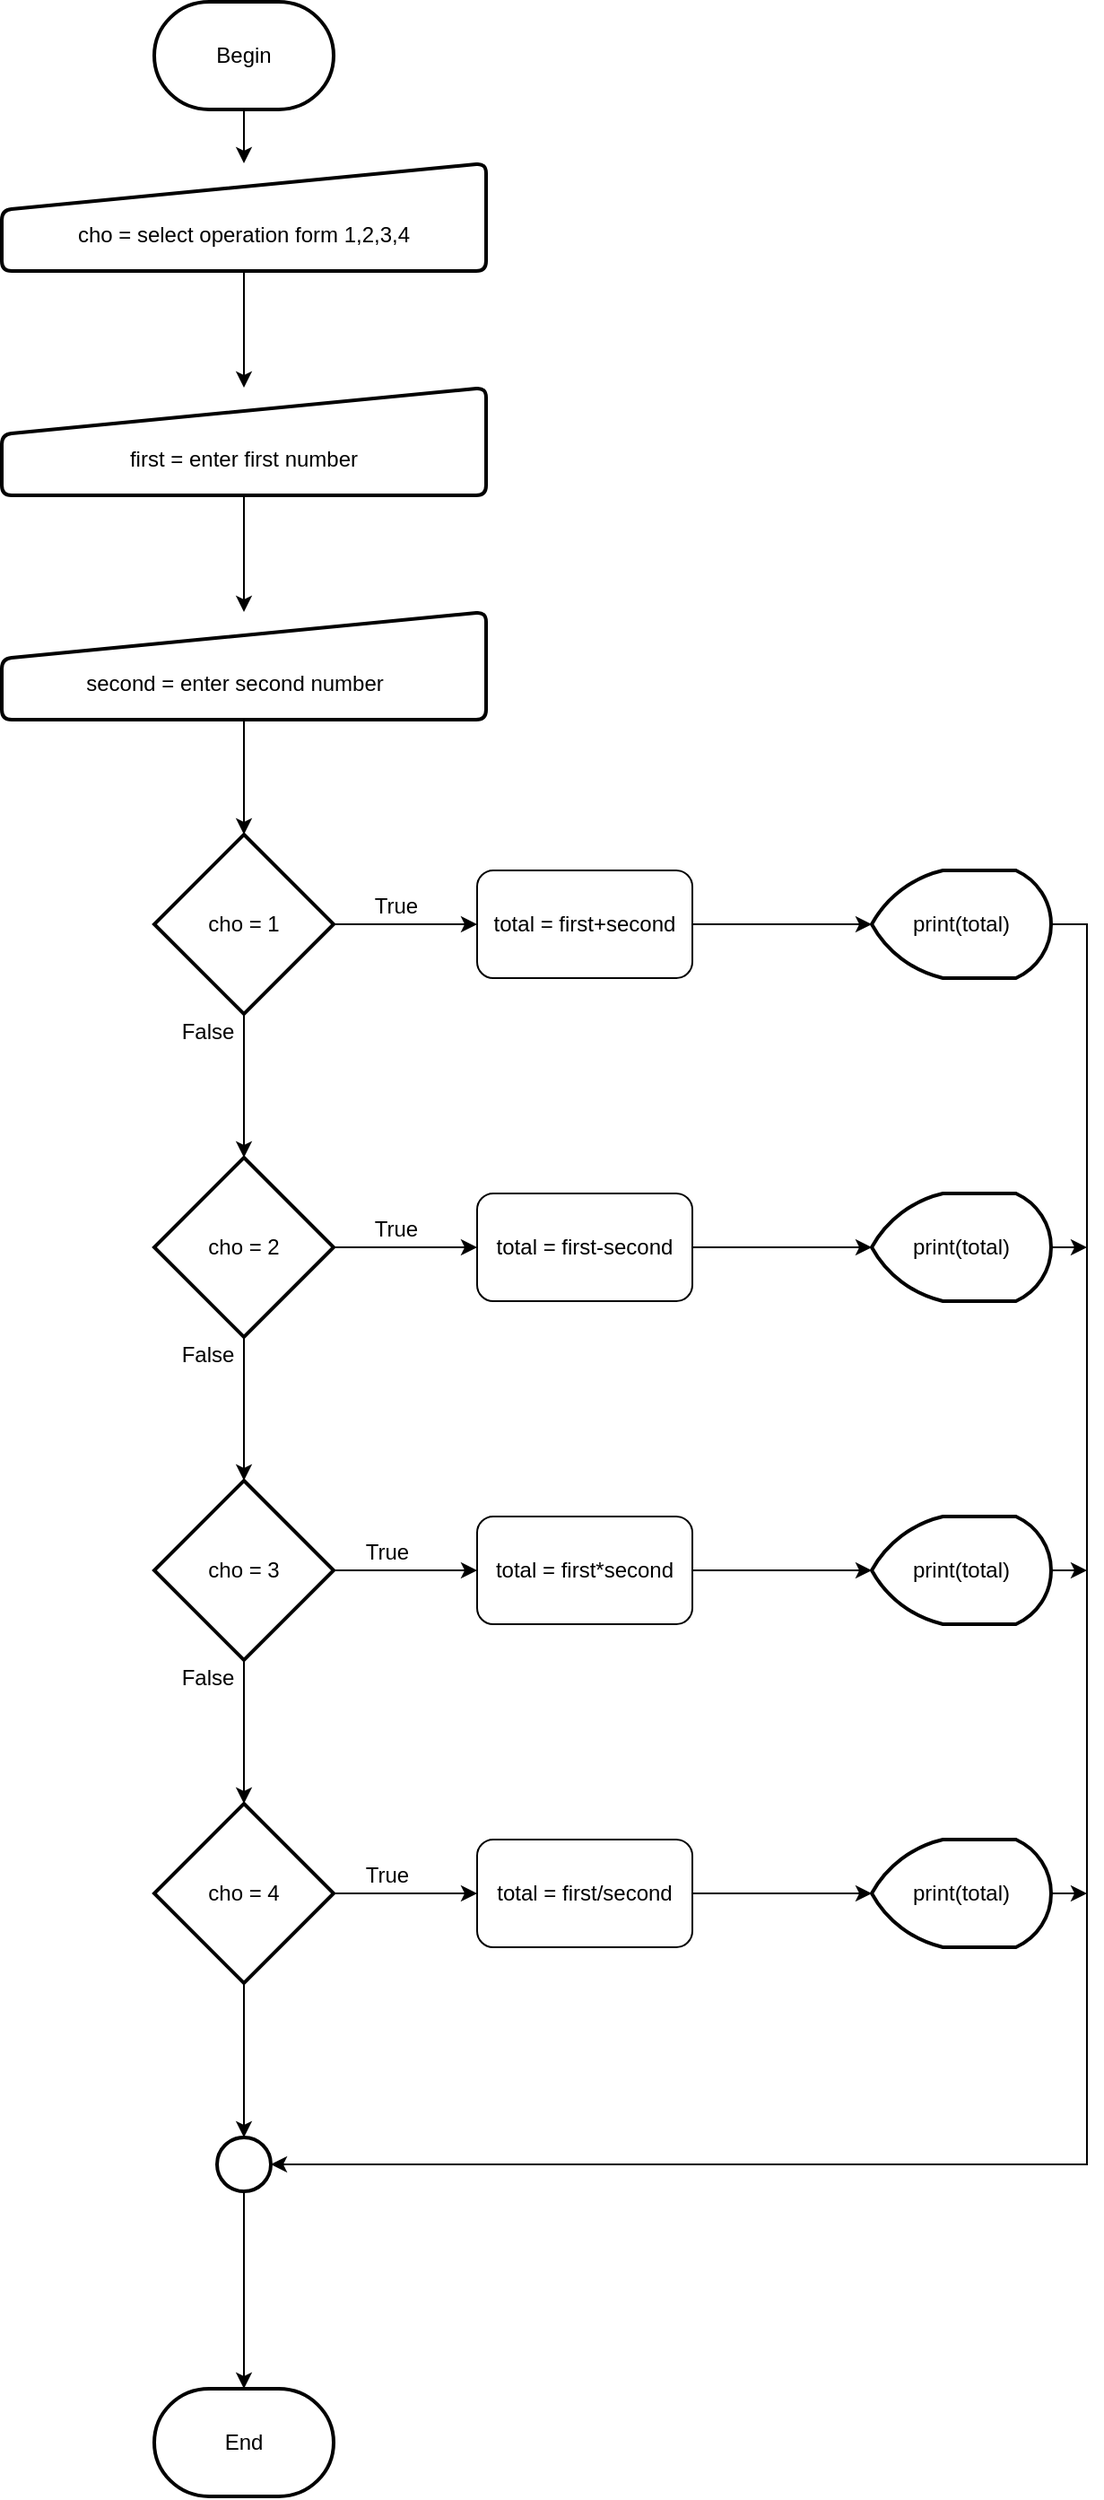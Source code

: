 <mxfile version="10.9.4" type="github"><diagram id="qpl4F51vXfDz8o5bAtu1" name="Page-1"><mxGraphModel dx="868" dy="484" grid="1" gridSize="10" guides="1" tooltips="1" connect="1" arrows="1" fold="1" page="1" pageScale="1" pageWidth="827" pageHeight="1169" math="0" shadow="0"><root><mxCell id="0"/><mxCell id="1" parent="0"/><mxCell id="n-U-2y7xzHylyCTEs2Xr-7" style="edgeStyle=orthogonalEdgeStyle;rounded=0;orthogonalLoop=1;jettySize=auto;html=1;exitX=0.5;exitY=1;exitDx=0;exitDy=0;exitPerimeter=0;entryX=0.5;entryY=0;entryDx=0;entryDy=0;" edge="1" parent="1" source="n-U-2y7xzHylyCTEs2Xr-1" target="n-U-2y7xzHylyCTEs2Xr-2"><mxGeometry relative="1" as="geometry"/></mxCell><mxCell id="n-U-2y7xzHylyCTEs2Xr-1" value="Begin" style="strokeWidth=2;html=1;shape=mxgraph.flowchart.terminator;whiteSpace=wrap;" vertex="1" parent="1"><mxGeometry x="120" y="20" width="100" height="60" as="geometry"/></mxCell><mxCell id="n-U-2y7xzHylyCTEs2Xr-56" style="edgeStyle=orthogonalEdgeStyle;rounded=0;orthogonalLoop=1;jettySize=auto;html=1;exitX=0.5;exitY=1;exitDx=0;exitDy=0;entryX=0.5;entryY=0;entryDx=0;entryDy=0;" edge="1" parent="1" source="n-U-2y7xzHylyCTEs2Xr-2" target="n-U-2y7xzHylyCTEs2Xr-54"><mxGeometry relative="1" as="geometry"/></mxCell><mxCell id="n-U-2y7xzHylyCTEs2Xr-2" value="" style="verticalLabelPosition=bottom;verticalAlign=top;html=1;strokeWidth=2;shape=manualInput;whiteSpace=wrap;rounded=1;size=26;arcSize=11;" vertex="1" parent="1"><mxGeometry x="35" y="110" width="270" height="60" as="geometry"/></mxCell><mxCell id="n-U-2y7xzHylyCTEs2Xr-15" value="" style="edgeStyle=orthogonalEdgeStyle;rounded=0;orthogonalLoop=1;jettySize=auto;html=1;" edge="1" parent="1" source="n-U-2y7xzHylyCTEs2Xr-12" target="n-U-2y7xzHylyCTEs2Xr-14"><mxGeometry relative="1" as="geometry"/></mxCell><mxCell id="n-U-2y7xzHylyCTEs2Xr-28" style="edgeStyle=orthogonalEdgeStyle;rounded=0;orthogonalLoop=1;jettySize=auto;html=1;exitX=1;exitY=0.5;exitDx=0;exitDy=0;exitPerimeter=0;entryX=0;entryY=0.5;entryDx=0;entryDy=0;" edge="1" parent="1" source="n-U-2y7xzHylyCTEs2Xr-12" target="n-U-2y7xzHylyCTEs2Xr-26"><mxGeometry relative="1" as="geometry"/></mxCell><mxCell id="n-U-2y7xzHylyCTEs2Xr-12" value="cho = 1" style="strokeWidth=2;html=1;shape=mxgraph.flowchart.decision;whiteSpace=wrap;" vertex="1" parent="1"><mxGeometry x="120" y="484" width="100" height="100" as="geometry"/></mxCell><mxCell id="n-U-2y7xzHylyCTEs2Xr-17" value="" style="edgeStyle=orthogonalEdgeStyle;rounded=0;orthogonalLoop=1;jettySize=auto;html=1;" edge="1" parent="1" source="n-U-2y7xzHylyCTEs2Xr-14" target="n-U-2y7xzHylyCTEs2Xr-16"><mxGeometry relative="1" as="geometry"/></mxCell><mxCell id="n-U-2y7xzHylyCTEs2Xr-21" style="edgeStyle=orthogonalEdgeStyle;rounded=0;orthogonalLoop=1;jettySize=auto;html=1;exitX=1;exitY=0.5;exitDx=0;exitDy=0;exitPerimeter=0;entryX=0;entryY=0.5;entryDx=0;entryDy=0;" edge="1" parent="1" source="n-U-2y7xzHylyCTEs2Xr-14" target="n-U-2y7xzHylyCTEs2Xr-20"><mxGeometry relative="1" as="geometry"/></mxCell><mxCell id="n-U-2y7xzHylyCTEs2Xr-14" value="&lt;span style=&quot;white-space: normal&quot;&gt;cho = 2&lt;/span&gt;" style="strokeWidth=2;html=1;shape=mxgraph.flowchart.decision;whiteSpace=wrap;" vertex="1" parent="1"><mxGeometry x="120" y="664" width="100" height="100" as="geometry"/></mxCell><mxCell id="n-U-2y7xzHylyCTEs2Xr-19" value="" style="edgeStyle=orthogonalEdgeStyle;rounded=0;orthogonalLoop=1;jettySize=auto;html=1;" edge="1" parent="1" source="n-U-2y7xzHylyCTEs2Xr-16" target="n-U-2y7xzHylyCTEs2Xr-18"><mxGeometry relative="1" as="geometry"/></mxCell><mxCell id="n-U-2y7xzHylyCTEs2Xr-30" style="edgeStyle=orthogonalEdgeStyle;rounded=0;orthogonalLoop=1;jettySize=auto;html=1;exitX=1;exitY=0.5;exitDx=0;exitDy=0;exitPerimeter=0;entryX=0;entryY=0.5;entryDx=0;entryDy=0;" edge="1" parent="1" source="n-U-2y7xzHylyCTEs2Xr-16" target="n-U-2y7xzHylyCTEs2Xr-22"><mxGeometry relative="1" as="geometry"/></mxCell><mxCell id="n-U-2y7xzHylyCTEs2Xr-16" value="&lt;span style=&quot;white-space: normal&quot;&gt;cho = 3&lt;/span&gt;" style="strokeWidth=2;html=1;shape=mxgraph.flowchart.decision;whiteSpace=wrap;" vertex="1" parent="1"><mxGeometry x="120" y="844" width="100" height="100" as="geometry"/></mxCell><mxCell id="n-U-2y7xzHylyCTEs2Xr-31" style="edgeStyle=orthogonalEdgeStyle;rounded=0;orthogonalLoop=1;jettySize=auto;html=1;exitX=1;exitY=0.5;exitDx=0;exitDy=0;exitPerimeter=0;entryX=0;entryY=0.5;entryDx=0;entryDy=0;" edge="1" parent="1" source="n-U-2y7xzHylyCTEs2Xr-18" target="n-U-2y7xzHylyCTEs2Xr-24"><mxGeometry relative="1" as="geometry"/></mxCell><mxCell id="n-U-2y7xzHylyCTEs2Xr-51" style="edgeStyle=orthogonalEdgeStyle;rounded=0;orthogonalLoop=1;jettySize=auto;html=1;exitX=0.5;exitY=1;exitDx=0;exitDy=0;exitPerimeter=0;entryX=0.5;entryY=0;entryDx=0;entryDy=0;entryPerimeter=0;" edge="1" parent="1" source="n-U-2y7xzHylyCTEs2Xr-18" target="n-U-2y7xzHylyCTEs2Xr-46"><mxGeometry relative="1" as="geometry"/></mxCell><mxCell id="n-U-2y7xzHylyCTEs2Xr-18" value="&lt;span style=&quot;white-space: normal&quot;&gt;cho = 4&lt;/span&gt;" style="strokeWidth=2;html=1;shape=mxgraph.flowchart.decision;whiteSpace=wrap;" vertex="1" parent="1"><mxGeometry x="120" y="1024" width="100" height="100" as="geometry"/></mxCell><mxCell id="n-U-2y7xzHylyCTEs2Xr-43" style="edgeStyle=orthogonalEdgeStyle;rounded=0;orthogonalLoop=1;jettySize=auto;html=1;exitX=1;exitY=0.5;exitDx=0;exitDy=0;entryX=0;entryY=0.5;entryDx=0;entryDy=0;entryPerimeter=0;" edge="1" parent="1" source="n-U-2y7xzHylyCTEs2Xr-20" target="n-U-2y7xzHylyCTEs2Xr-32"><mxGeometry relative="1" as="geometry"/></mxCell><mxCell id="n-U-2y7xzHylyCTEs2Xr-20" value="total =&amp;nbsp;&lt;span style=&quot;white-space: normal&quot;&gt;first-second&lt;/span&gt;" style="rounded=1;whiteSpace=wrap;html=1;" vertex="1" parent="1"><mxGeometry x="300" y="684" width="120" height="60" as="geometry"/></mxCell><mxCell id="n-U-2y7xzHylyCTEs2Xr-44" style="edgeStyle=orthogonalEdgeStyle;rounded=0;orthogonalLoop=1;jettySize=auto;html=1;exitX=1;exitY=0.5;exitDx=0;exitDy=0;entryX=0;entryY=0.5;entryDx=0;entryDy=0;entryPerimeter=0;" edge="1" parent="1" source="n-U-2y7xzHylyCTEs2Xr-22" target="n-U-2y7xzHylyCTEs2Xr-33"><mxGeometry relative="1" as="geometry"/></mxCell><mxCell id="n-U-2y7xzHylyCTEs2Xr-22" value="total =&amp;nbsp;&lt;span style=&quot;white-space: normal&quot;&gt;first*second&lt;/span&gt;" style="rounded=1;whiteSpace=wrap;html=1;" vertex="1" parent="1"><mxGeometry x="300" y="864" width="120" height="60" as="geometry"/></mxCell><mxCell id="n-U-2y7xzHylyCTEs2Xr-45" style="edgeStyle=orthogonalEdgeStyle;rounded=0;orthogonalLoop=1;jettySize=auto;html=1;exitX=1;exitY=0.5;exitDx=0;exitDy=0;entryX=0;entryY=0.5;entryDx=0;entryDy=0;entryPerimeter=0;" edge="1" parent="1" source="n-U-2y7xzHylyCTEs2Xr-24" target="n-U-2y7xzHylyCTEs2Xr-35"><mxGeometry relative="1" as="geometry"/></mxCell><mxCell id="n-U-2y7xzHylyCTEs2Xr-24" value="total =&amp;nbsp;&lt;span style=&quot;white-space: normal&quot;&gt;first/second&lt;/span&gt;" style="rounded=1;whiteSpace=wrap;html=1;" vertex="1" parent="1"><mxGeometry x="300" y="1044" width="120" height="60" as="geometry"/></mxCell><mxCell id="n-U-2y7xzHylyCTEs2Xr-42" style="edgeStyle=orthogonalEdgeStyle;rounded=0;orthogonalLoop=1;jettySize=auto;html=1;exitX=1;exitY=0.5;exitDx=0;exitDy=0;entryX=0;entryY=0.5;entryDx=0;entryDy=0;entryPerimeter=0;" edge="1" parent="1" source="n-U-2y7xzHylyCTEs2Xr-26" target="n-U-2y7xzHylyCTEs2Xr-39"><mxGeometry relative="1" as="geometry"/></mxCell><mxCell id="n-U-2y7xzHylyCTEs2Xr-26" value="total = first+second" style="rounded=1;whiteSpace=wrap;html=1;" vertex="1" parent="1"><mxGeometry x="300" y="504" width="120" height="60" as="geometry"/></mxCell><mxCell id="n-U-2y7xzHylyCTEs2Xr-48" style="edgeStyle=orthogonalEdgeStyle;rounded=0;orthogonalLoop=1;jettySize=auto;html=1;exitX=1;exitY=0.5;exitDx=0;exitDy=0;exitPerimeter=0;" edge="1" parent="1" source="n-U-2y7xzHylyCTEs2Xr-32"><mxGeometry relative="1" as="geometry"><mxPoint x="640" y="714" as="targetPoint"/></mxGeometry></mxCell><mxCell id="n-U-2y7xzHylyCTEs2Xr-32" value="&lt;span style=&quot;white-space: normal&quot;&gt;print(total)&lt;/span&gt;" style="strokeWidth=2;html=1;shape=mxgraph.flowchart.display;whiteSpace=wrap;" vertex="1" parent="1"><mxGeometry x="520" y="684" width="100" height="60" as="geometry"/></mxCell><mxCell id="n-U-2y7xzHylyCTEs2Xr-47" style="edgeStyle=orthogonalEdgeStyle;rounded=0;orthogonalLoop=1;jettySize=auto;html=1;exitX=1;exitY=0.5;exitDx=0;exitDy=0;exitPerimeter=0;entryX=1;entryY=0.5;entryDx=0;entryDy=0;entryPerimeter=0;" edge="1" parent="1" source="n-U-2y7xzHylyCTEs2Xr-39" target="n-U-2y7xzHylyCTEs2Xr-46"><mxGeometry relative="1" as="geometry"/></mxCell><mxCell id="n-U-2y7xzHylyCTEs2Xr-39" value="print(total)" style="strokeWidth=2;html=1;shape=mxgraph.flowchart.display;whiteSpace=wrap;" vertex="1" parent="1"><mxGeometry x="520" y="504" width="100" height="60" as="geometry"/></mxCell><mxCell id="n-U-2y7xzHylyCTEs2Xr-49" style="edgeStyle=orthogonalEdgeStyle;rounded=0;orthogonalLoop=1;jettySize=auto;html=1;exitX=1;exitY=0.5;exitDx=0;exitDy=0;exitPerimeter=0;" edge="1" parent="1" source="n-U-2y7xzHylyCTEs2Xr-33"><mxGeometry relative="1" as="geometry"><mxPoint x="640" y="894" as="targetPoint"/></mxGeometry></mxCell><mxCell id="n-U-2y7xzHylyCTEs2Xr-33" value="&lt;span style=&quot;white-space: normal&quot;&gt;print(total)&lt;/span&gt;" style="strokeWidth=2;html=1;shape=mxgraph.flowchart.display;whiteSpace=wrap;" vertex="1" parent="1"><mxGeometry x="520" y="864" width="100" height="60" as="geometry"/></mxCell><mxCell id="n-U-2y7xzHylyCTEs2Xr-50" style="edgeStyle=orthogonalEdgeStyle;rounded=0;orthogonalLoop=1;jettySize=auto;html=1;exitX=1;exitY=0.5;exitDx=0;exitDy=0;exitPerimeter=0;" edge="1" parent="1" source="n-U-2y7xzHylyCTEs2Xr-35"><mxGeometry relative="1" as="geometry"><mxPoint x="640" y="1074" as="targetPoint"/></mxGeometry></mxCell><mxCell id="n-U-2y7xzHylyCTEs2Xr-35" value="&lt;span style=&quot;white-space: normal&quot;&gt;print(total)&lt;/span&gt;" style="strokeWidth=2;html=1;shape=mxgraph.flowchart.display;whiteSpace=wrap;" vertex="1" parent="1"><mxGeometry x="520" y="1044" width="100" height="60" as="geometry"/></mxCell><mxCell id="n-U-2y7xzHylyCTEs2Xr-53" style="edgeStyle=orthogonalEdgeStyle;rounded=0;orthogonalLoop=1;jettySize=auto;html=1;exitX=0.5;exitY=1;exitDx=0;exitDy=0;exitPerimeter=0;entryX=0.5;entryY=0;entryDx=0;entryDy=0;entryPerimeter=0;" edge="1" parent="1" source="n-U-2y7xzHylyCTEs2Xr-46" target="n-U-2y7xzHylyCTEs2Xr-52"><mxGeometry relative="1" as="geometry"/></mxCell><mxCell id="n-U-2y7xzHylyCTEs2Xr-46" value="" style="verticalLabelPosition=bottom;verticalAlign=top;html=1;strokeWidth=2;shape=mxgraph.flowchart.on-page_reference;" vertex="1" parent="1"><mxGeometry x="155" y="1210" width="30" height="30" as="geometry"/></mxCell><mxCell id="n-U-2y7xzHylyCTEs2Xr-52" value="End" style="strokeWidth=2;html=1;shape=mxgraph.flowchart.terminator;whiteSpace=wrap;" vertex="1" parent="1"><mxGeometry x="120" y="1350" width="100" height="60" as="geometry"/></mxCell><mxCell id="n-U-2y7xzHylyCTEs2Xr-57" style="edgeStyle=orthogonalEdgeStyle;rounded=0;orthogonalLoop=1;jettySize=auto;html=1;entryX=0.5;entryY=0;entryDx=0;entryDy=0;" edge="1" parent="1" source="n-U-2y7xzHylyCTEs2Xr-54" target="n-U-2y7xzHylyCTEs2Xr-55"><mxGeometry relative="1" as="geometry"/></mxCell><mxCell id="n-U-2y7xzHylyCTEs2Xr-54" value="" style="verticalLabelPosition=bottom;verticalAlign=top;html=1;strokeWidth=2;shape=manualInput;whiteSpace=wrap;rounded=1;size=26;arcSize=11;" vertex="1" parent="1"><mxGeometry x="35" y="235" width="270" height="60" as="geometry"/></mxCell><mxCell id="n-U-2y7xzHylyCTEs2Xr-58" style="edgeStyle=orthogonalEdgeStyle;rounded=0;orthogonalLoop=1;jettySize=auto;html=1;exitX=0.5;exitY=1;exitDx=0;exitDy=0;entryX=0.5;entryY=0;entryDx=0;entryDy=0;entryPerimeter=0;" edge="1" parent="1" source="n-U-2y7xzHylyCTEs2Xr-55" target="n-U-2y7xzHylyCTEs2Xr-12"><mxGeometry relative="1" as="geometry"/></mxCell><mxCell id="n-U-2y7xzHylyCTEs2Xr-55" value="" style="verticalLabelPosition=bottom;verticalAlign=top;html=1;strokeWidth=2;shape=manualInput;whiteSpace=wrap;rounded=1;size=26;arcSize=11;" vertex="1" parent="1"><mxGeometry x="35" y="360" width="270" height="60" as="geometry"/></mxCell><mxCell id="n-U-2y7xzHylyCTEs2Xr-59" value="cho = select operation form 1,2,3,4" style="text;html=1;strokeColor=none;fillColor=none;align=center;verticalAlign=middle;whiteSpace=wrap;rounded=0;" vertex="1" parent="1"><mxGeometry x="45" y="140" width="250" height="20" as="geometry"/></mxCell><mxCell id="n-U-2y7xzHylyCTEs2Xr-60" value="first = enter first number" style="text;html=1;strokeColor=none;fillColor=none;align=center;verticalAlign=middle;whiteSpace=wrap;rounded=0;" vertex="1" parent="1"><mxGeometry x="85" y="265" width="170" height="20" as="geometry"/></mxCell><mxCell id="n-U-2y7xzHylyCTEs2Xr-61" value="second = enter second number" style="text;html=1;strokeColor=none;fillColor=none;align=center;verticalAlign=middle;whiteSpace=wrap;rounded=0;" vertex="1" parent="1"><mxGeometry x="80" y="390" width="170" height="20" as="geometry"/></mxCell><mxCell id="n-U-2y7xzHylyCTEs2Xr-63" value="True" style="text;html=1;strokeColor=none;fillColor=none;align=center;verticalAlign=middle;whiteSpace=wrap;rounded=0;" vertex="1" parent="1"><mxGeometry x="235" y="514" width="40" height="20" as="geometry"/></mxCell><mxCell id="n-U-2y7xzHylyCTEs2Xr-64" value="True" style="text;html=1;strokeColor=none;fillColor=none;align=center;verticalAlign=middle;whiteSpace=wrap;rounded=0;" vertex="1" parent="1"><mxGeometry x="230" y="1054" width="40" height="20" as="geometry"/></mxCell><mxCell id="n-U-2y7xzHylyCTEs2Xr-65" value="True" style="text;html=1;strokeColor=none;fillColor=none;align=center;verticalAlign=middle;whiteSpace=wrap;rounded=0;" vertex="1" parent="1"><mxGeometry x="230" y="874" width="40" height="20" as="geometry"/></mxCell><mxCell id="n-U-2y7xzHylyCTEs2Xr-66" value="True" style="text;html=1;strokeColor=none;fillColor=none;align=center;verticalAlign=middle;whiteSpace=wrap;rounded=0;" vertex="1" parent="1"><mxGeometry x="235" y="694" width="40" height="20" as="geometry"/></mxCell><mxCell id="n-U-2y7xzHylyCTEs2Xr-69" value="False" style="text;html=1;strokeColor=none;fillColor=none;align=center;verticalAlign=middle;whiteSpace=wrap;rounded=0;" vertex="1" parent="1"><mxGeometry x="130" y="584" width="40" height="20" as="geometry"/></mxCell><mxCell id="n-U-2y7xzHylyCTEs2Xr-70" value="False" style="text;html=1;strokeColor=none;fillColor=none;align=center;verticalAlign=middle;whiteSpace=wrap;rounded=0;" vertex="1" parent="1"><mxGeometry x="130" y="944" width="40" height="20" as="geometry"/></mxCell><mxCell id="n-U-2y7xzHylyCTEs2Xr-71" value="False" style="text;html=1;strokeColor=none;fillColor=none;align=center;verticalAlign=middle;whiteSpace=wrap;rounded=0;" vertex="1" parent="1"><mxGeometry x="130" y="764" width="40" height="20" as="geometry"/></mxCell></root></mxGraphModel></diagram></mxfile>